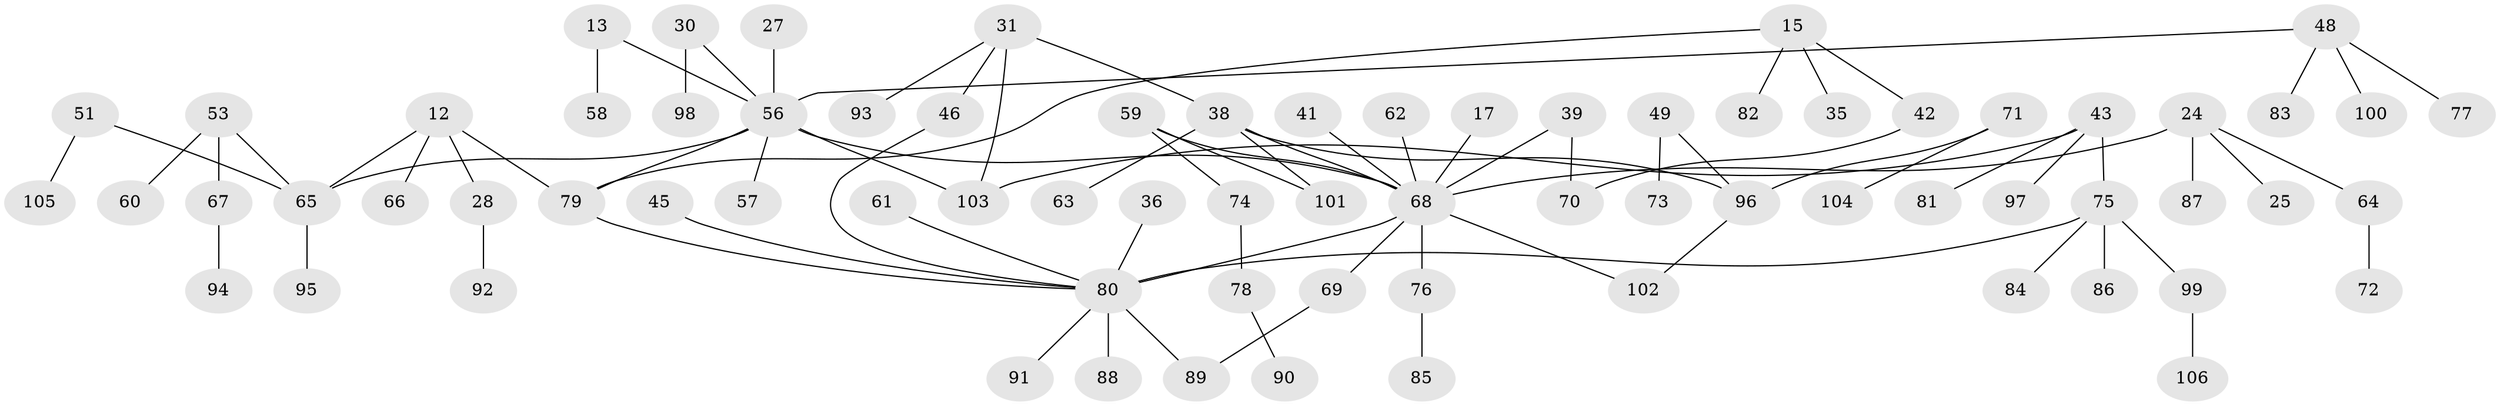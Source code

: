 // original degree distribution, {4: 0.1320754716981132, 6: 0.018867924528301886, 7: 0.009433962264150943, 3: 0.1320754716981132, 5: 0.03773584905660377, 2: 0.2830188679245283, 1: 0.3867924528301887}
// Generated by graph-tools (version 1.1) at 2025/45/03/04/25 21:45:18]
// undirected, 74 vertices, 82 edges
graph export_dot {
graph [start="1"]
  node [color=gray90,style=filled];
  12;
  13;
  15;
  17;
  24;
  25;
  27;
  28;
  30;
  31 [super="+22"];
  35;
  36;
  38 [super="+29"];
  39;
  41;
  42;
  43;
  45;
  46;
  48;
  49;
  51;
  53 [super="+26"];
  56 [super="+14"];
  57;
  58;
  59;
  60;
  61;
  62;
  63;
  64;
  65 [super="+54"];
  66;
  67;
  68 [super="+10+7"];
  69 [super="+52+55"];
  70;
  71;
  72;
  73;
  74;
  75 [super="+37"];
  76;
  77;
  78;
  79 [super="+8"];
  80 [super="+34+33"];
  81;
  82;
  83;
  84;
  85;
  86;
  87;
  88;
  89;
  90;
  91;
  92;
  93;
  94;
  95;
  96 [super="+47"];
  97;
  98;
  99;
  100;
  101;
  102;
  103 [super="+50"];
  104;
  105;
  106;
  12 -- 28;
  12 -- 66;
  12 -- 79;
  12 -- 65;
  13 -- 58;
  13 -- 56;
  15 -- 35;
  15 -- 42;
  15 -- 82;
  15 -- 79;
  17 -- 68;
  24 -- 25;
  24 -- 64;
  24 -- 87;
  24 -- 68;
  27 -- 56;
  28 -- 92;
  30 -- 98;
  30 -- 56;
  31 -- 93;
  31 -- 46;
  31 -- 103;
  31 -- 38;
  36 -- 80;
  38 -- 63;
  38 -- 68 [weight=3];
  38 -- 101;
  38 -- 96;
  39 -- 70;
  39 -- 68;
  41 -- 68;
  42 -- 70;
  43 -- 81;
  43 -- 97;
  43 -- 103;
  43 -- 75;
  45 -- 80;
  46 -- 80;
  48 -- 77;
  48 -- 83;
  48 -- 100;
  48 -- 56;
  49 -- 73;
  49 -- 96;
  51 -- 105;
  51 -- 65;
  53 -- 60;
  53 -- 67;
  53 -- 65;
  56 -- 103 [weight=3];
  56 -- 68;
  56 -- 57;
  56 -- 79;
  56 -- 65;
  59 -- 74;
  59 -- 101;
  59 -- 68;
  61 -- 80;
  62 -- 68;
  64 -- 72;
  65 -- 95;
  67 -- 94;
  68 -- 102;
  68 -- 80 [weight=2];
  68 -- 76;
  68 -- 69;
  69 -- 89;
  71 -- 104;
  71 -- 96;
  74 -- 78;
  75 -- 84;
  75 -- 86;
  75 -- 99;
  75 -- 80;
  76 -- 85;
  78 -- 90;
  79 -- 80;
  80 -- 89;
  80 -- 88;
  80 -- 91;
  96 -- 102;
  99 -- 106;
}
